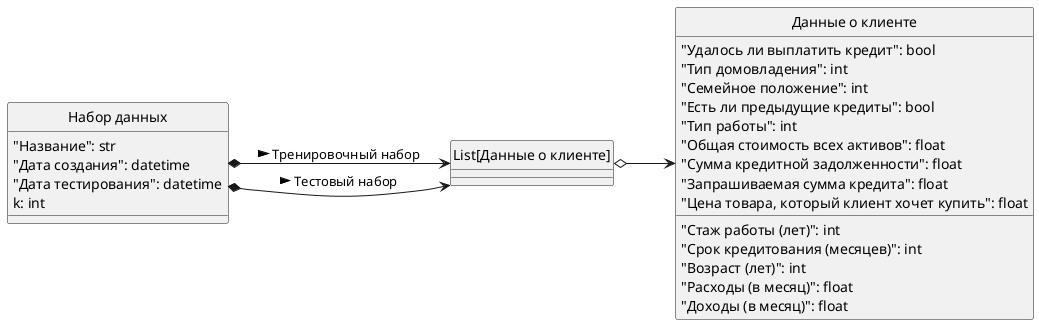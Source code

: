 @startuml
'logical_view_1'

left to right direction
skinparam monochrome true
skinparam handwritten false
hide class circle
skinparam shadowing false

class "Набор данных" as DataSet {
    "Название": str
    "Дата создания": datetime
    "Дата тестирования": datetime
    k: int
}

class "List[Данные о клиенте]"

class "Данные о клиенте" as DataFrame {
    "Удалось ли выплатить кредит": bool
    "Стаж работы (лет)": int
    "Тип домовладения": int
    "Срок кредитования (месяцев)": int
    "Возраст (лет)": int
    "Семейное положение": int
    "Есть ли предыдущие кредиты": bool
    "Тип работы": int
    "Расходы (в месяц)": float
    "Доходы (в месяц)": float
    "Общая стоимость всех активов": float
    "Сумма кредитной задолженности": float
    "Запрашиваемая сумма кредита": float
    "Цена товара, который клиент хочет купить": float
}

DataSet *--> "List[Данные о клиенте]" : Тренировочный набор >
DataSet *--> "List[Данные о клиенте]" : Тестовый набор >
"List[Данные о клиенте]" o--> DataFrame

@enduml